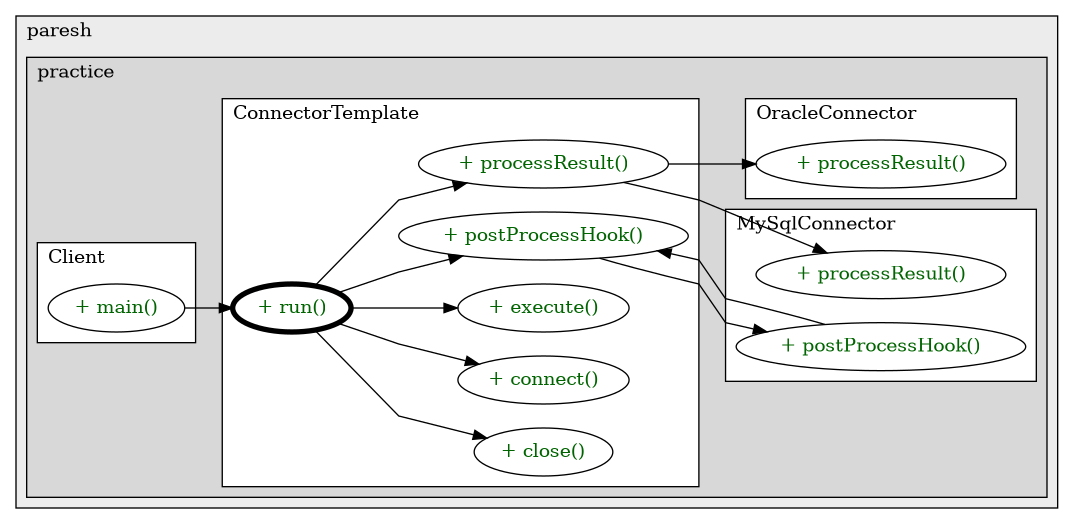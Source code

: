 @startuml

/' diagram meta data start
config=CallConfiguration;
{
  "rootMethod": "com.paresh.practice.design.patterns.behavioral.template.ConnectorTemplate#run()",
  "projectClassification": {
    "searchMode": "OpenProject", // OpenProject, AllProjects
    "includedProjects": "",
    "pathEndKeywords": "*.impl",
    "isClientPath": "",
    "isClientName": "",
    "isTestPath": "",
    "isTestName": "",
    "isMappingPath": "",
    "isMappingName": "",
    "isDataAccessPath": "",
    "isDataAccessName": "",
    "isDataStructurePath": "",
    "isDataStructureName": "",
    "isInterfaceStructuresPath": "",
    "isInterfaceStructuresName": "",
    "isEntryPointPath": "",
    "isEntryPointName": "",
    "treatFinalFieldsAsMandatory": false
  },
  "graphRestriction": {
    "classPackageExcludeFilter": "",
    "classPackageIncludeFilter": "",
    "classNameExcludeFilter": "",
    "classNameIncludeFilter": "",
    "methodNameExcludeFilter": "",
    "methodNameIncludeFilter": "",
    "removeByInheritance": "", // inheritance/annotation based filtering is done in a second step
    "removeByAnnotation": "",
    "removeByClassPackage": "", // cleanup the graph after inheritance/annotation based filtering is done
    "removeByClassName": "",
    "cutMappings": false,
    "cutEnum": true,
    "cutTests": true,
    "cutClient": true,
    "cutDataAccess": true,
    "cutInterfaceStructures": true,
    "cutDataStructures": true,
    "cutGetterAndSetter": true,
    "cutConstructors": true
  },
  "graphTraversal": {
    "forwardDepth": 3,
    "backwardDepth": 3,
    "classPackageExcludeFilter": "",
    "classPackageIncludeFilter": "",
    "classNameExcludeFilter": "",
    "classNameIncludeFilter": "",
    "methodNameExcludeFilter": "",
    "methodNameIncludeFilter": "",
    "hideMappings": false,
    "hideDataStructures": false,
    "hidePrivateMethods": true,
    "hideInterfaceCalls": true, // indirection: implementation -> interface (is hidden) -> implementation
    "onlyShowApplicationEntryPoints": false, // root node is included
    "useMethodCallsForStructureDiagram": "ForwardOnly" // ForwardOnly, BothDirections, No
  },
  "details": {
    "aggregation": "GroupByClass", // ByClass, GroupByClass, None
    "showMethodParametersTypes": false,
    "showMethodParametersNames": false,
    "showMethodReturnType": false,
    "showPackageLevels": 2,
    "showCallOrder": false,
    "edgeMode": "MethodsOnly", // TypesOnly, MethodsOnly, TypesAndMethods, MethodsAndDirectTypeUsage
    "showDetailedClassStructure": false
  },
  "rootClass": "com.paresh.practice.design.patterns.behavioral.template.ConnectorTemplate",
  "extensionCallbackMethod": "" // qualified.class.name#methodName - signature: public static String method(String)
}
diagram meta data end '/



digraph g {
    rankdir="LR"
    splines=polyline
    

'nodes 
subgraph cluster_995423943 { 
   	label=paresh
	labeljust=l
	fillcolor="#ececec"
	style=filled
   
   subgraph cluster_1785808304 { 
   	label=practice
	labeljust=l
	fillcolor="#d8d8d8"
	style=filled
   
   subgraph cluster_1363800724 { 
   	label=Client
	labeljust=l
	fillcolor=white
	style=filled
   
   Client1884383077XXXmain1859653459[
	label="+ main()"
	style=filled
	fillcolor=white
	tooltip="Client

null"
	fontcolor=darkgreen
];
} 

subgraph cluster_1861158970 { 
   	label=OracleConnector
	labeljust=l
	fillcolor=white
	style=filled
   
   OracleConnector1884383077XXXprocessResult0[
	label="+ processResult()"
	style=filled
	fillcolor=white
	tooltip="OracleConnector

&#10;  Abstract method to be implemented by subclasses to process the result of the query.&#10; "
	fontcolor=darkgreen
];
} 

subgraph cluster_555457612 { 
   	label=MySqlConnector
	labeljust=l
	fillcolor=white
	style=filled
   
   MySqlConnector1884383077XXXpostProcessHook0[
	label="+ postProcessHook()"
	style=filled
	fillcolor=white
	tooltip="MySqlConnector

&#10;  Hook method for post-processing.&#10;  This method can be overridden by subclasses to add additional behavior after processing the result.&#10; "
	fontcolor=darkgreen
];

MySqlConnector1884383077XXXprocessResult0[
	label="+ processResult()"
	style=filled
	fillcolor=white
	tooltip="MySqlConnector

&#10;  Abstract method to be implemented by subclasses to process the result of the query.&#10; "
	fontcolor=darkgreen
];
} 

subgraph cluster_680108414 { 
   	label=ConnectorTemplate
	labeljust=l
	fillcolor=white
	style=filled
   
   ConnectorTemplate1884383077XXXclose0[
	label="+ close()"
	style=filled
	fillcolor=white
	tooltip="ConnectorTemplate

&#10;  Closes the connection.&#10;  This method prints a message indicating that the connection is being closed.&#10; "
	fontcolor=darkgreen
];

ConnectorTemplate1884383077XXXconnect0[
	label="+ connect()"
	style=filled
	fillcolor=white
	tooltip="ConnectorTemplate

&#10;  Connects to the database.&#10;  This method prints a message indicating that a connection is being established.&#10; "
	fontcolor=darkgreen
];

ConnectorTemplate1884383077XXXexecute0[
	label="+ execute()"
	style=filled
	fillcolor=white
	tooltip="ConnectorTemplate

&#10;  Executes a query.&#10;  This method prints a message indicating that a query is being executed.&#10; "
	fontcolor=darkgreen
];

ConnectorTemplate1884383077XXXpostProcessHook0[
	label="+ postProcessHook()"
	style=filled
	fillcolor=white
	tooltip="ConnectorTemplate

&#10;  Hook method for post-processing.&#10;  This method can be overridden by subclasses to add additional behavior after processing the result.&#10; "
	fontcolor=darkgreen
];

ConnectorTemplate1884383077XXXprocessResult0[
	label="+ processResult()"
	style=filled
	fillcolor=white
	tooltip="ConnectorTemplate

&#10;  Abstract method to be implemented by subclasses to process the result of the query.&#10; "
	fontcolor=darkgreen
];

ConnectorTemplate1884383077XXXrun0[
	label="+ run()"
	style=filled
	fillcolor=white
	tooltip="ConnectorTemplate

&#10;  Template method that defines the sequence of steps for the connector.&#10;  This method calls the setup, connect, execute, processResult, postProcessHook, and close methods in order.&#10; "
	penwidth=4
	fontcolor=darkgreen
];
} 
} 
} 

'edges    
Client1884383077XXXmain1859653459 -> ConnectorTemplate1884383077XXXrun0;
ConnectorTemplate1884383077XXXpostProcessHook0 -> MySqlConnector1884383077XXXpostProcessHook0;
ConnectorTemplate1884383077XXXprocessResult0 -> MySqlConnector1884383077XXXprocessResult0;
ConnectorTemplate1884383077XXXprocessResult0 -> OracleConnector1884383077XXXprocessResult0;
ConnectorTemplate1884383077XXXrun0 -> ConnectorTemplate1884383077XXXclose0;
ConnectorTemplate1884383077XXXrun0 -> ConnectorTemplate1884383077XXXconnect0;
ConnectorTemplate1884383077XXXrun0 -> ConnectorTemplate1884383077XXXexecute0;
ConnectorTemplate1884383077XXXrun0 -> ConnectorTemplate1884383077XXXpostProcessHook0;
ConnectorTemplate1884383077XXXrun0 -> ConnectorTemplate1884383077XXXprocessResult0;
MySqlConnector1884383077XXXpostProcessHook0 -> ConnectorTemplate1884383077XXXpostProcessHook0;
    
}
@enduml